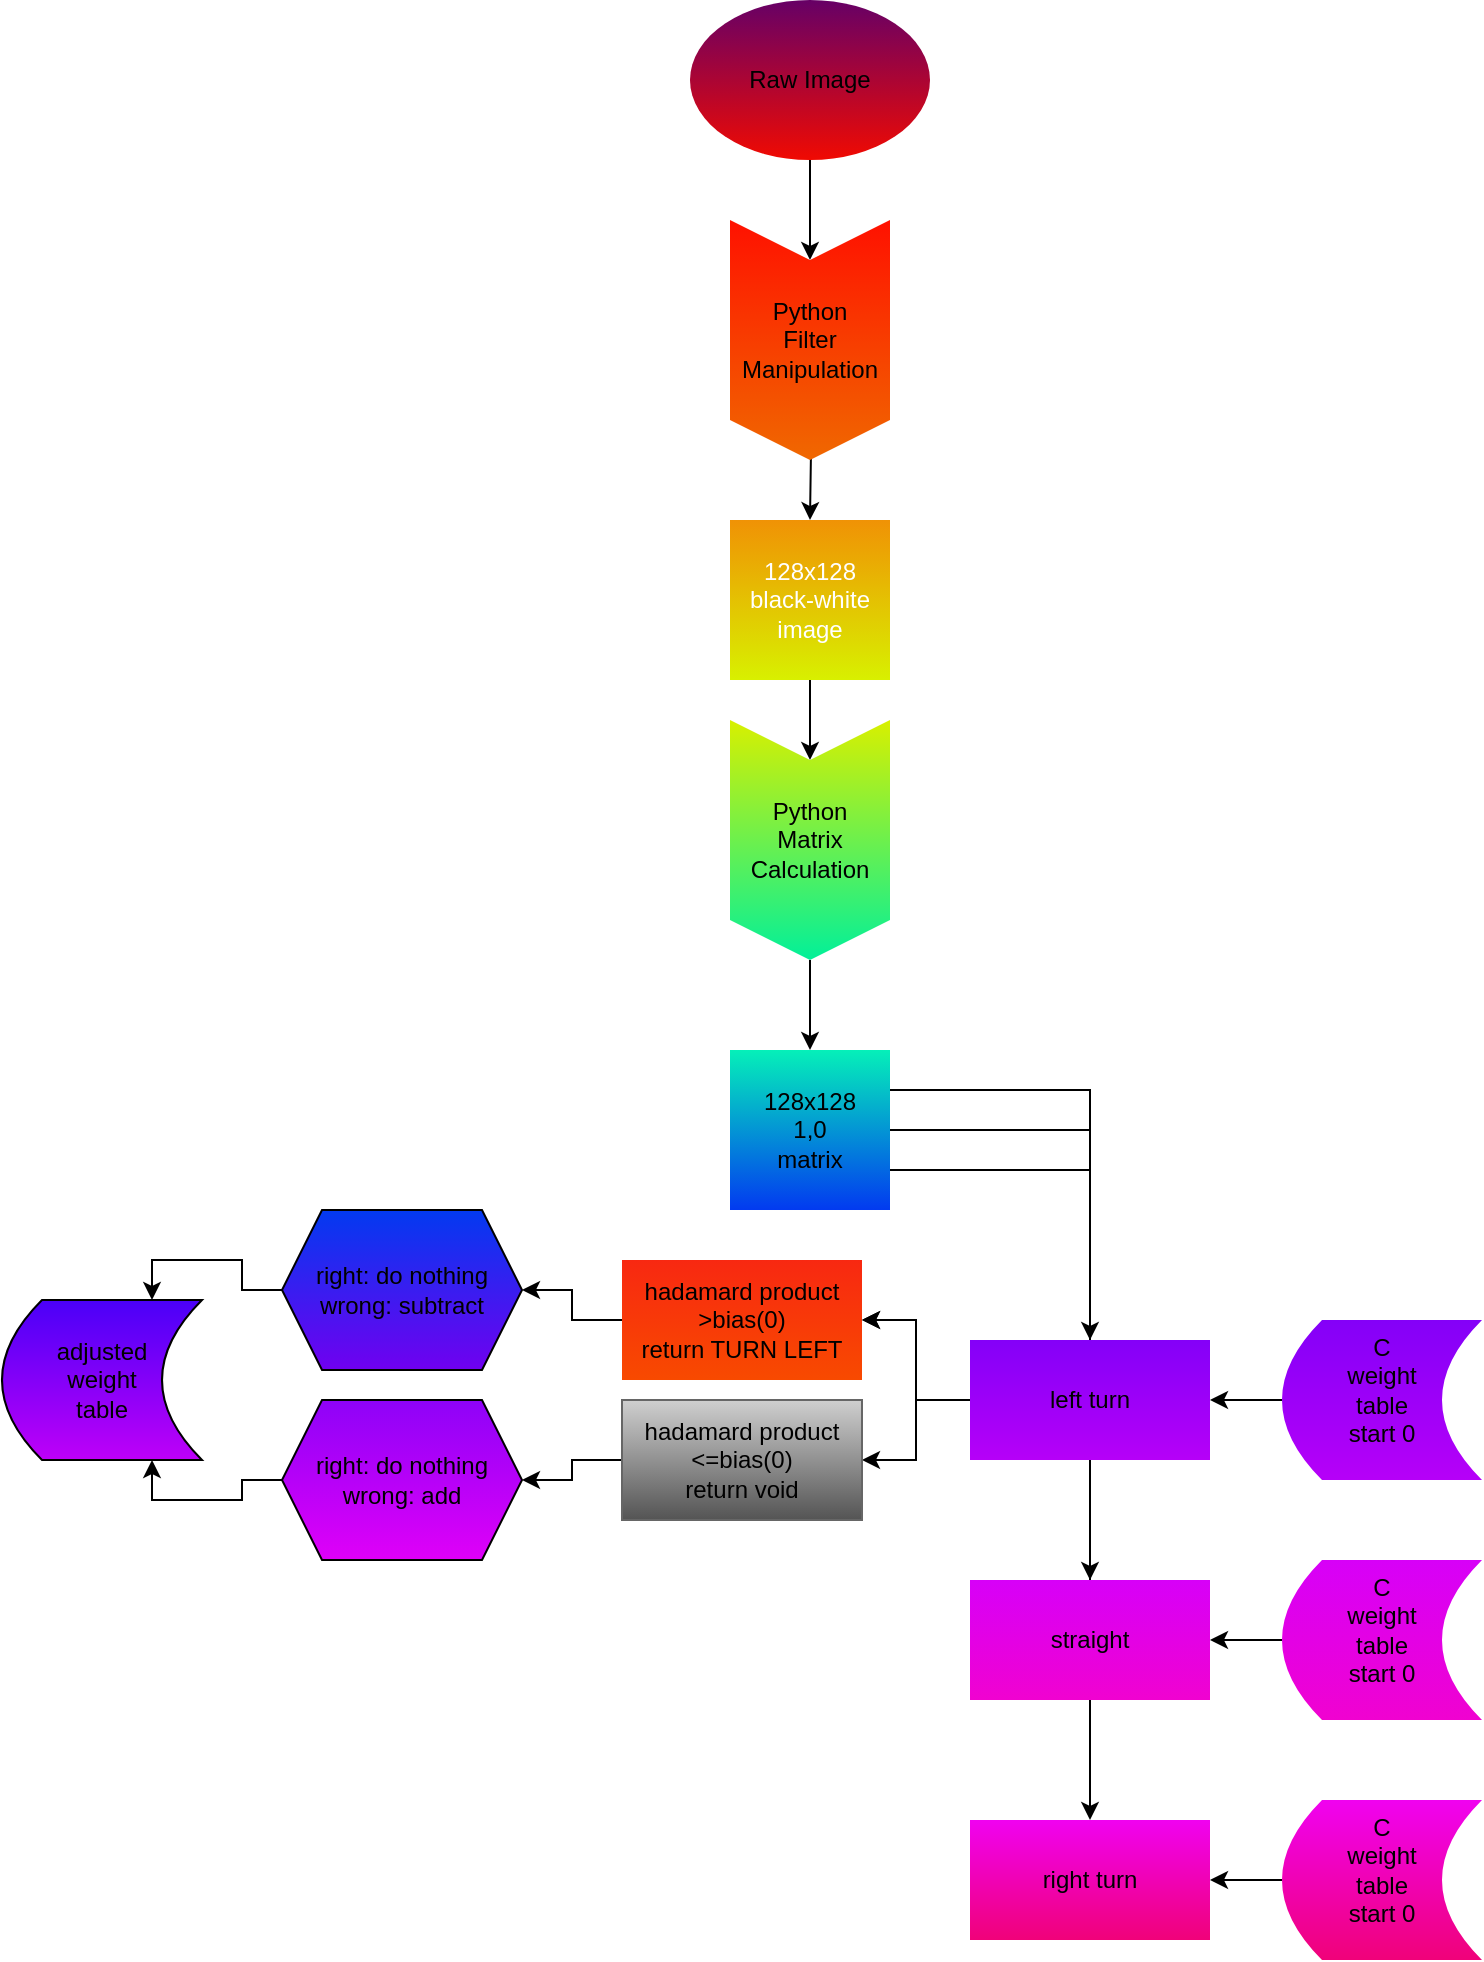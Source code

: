 <mxfile version="22.1.2" type="device">
  <diagram name="第 1 页" id="5Vdj0bUPoH5cyy4fTRvE">
    <mxGraphModel dx="1098" dy="820" grid="1" gridSize="10" guides="1" tooltips="1" connect="1" arrows="1" fold="1" page="1" pageScale="1" pageWidth="827" pageHeight="1169" math="0" shadow="0">
      <root>
        <mxCell id="0" />
        <mxCell id="1" parent="0" />
        <mxCell id="T4yrliveisCcEKMSXoTQ-6" style="edgeStyle=orthogonalEdgeStyle;rounded=0;orthogonalLoop=1;jettySize=auto;html=1;" parent="1" source="T4yrliveisCcEKMSXoTQ-1" edge="1">
          <mxGeometry relative="1" as="geometry">
            <mxPoint x="414" y="150" as="targetPoint" />
          </mxGeometry>
        </mxCell>
        <mxCell id="T4yrliveisCcEKMSXoTQ-1" value="Raw Image" style="ellipse;whiteSpace=wrap;html=1;gradientColor=#F00A02;fillColor=#660066;strokeColor=none;" parent="1" vertex="1">
          <mxGeometry x="354" y="20" width="120" height="80" as="geometry" />
        </mxCell>
        <mxCell id="T4yrliveisCcEKMSXoTQ-9" style="edgeStyle=orthogonalEdgeStyle;rounded=0;orthogonalLoop=1;jettySize=auto;html=1;entryX=0.5;entryY=0;entryDx=0;entryDy=0;" parent="1" target="T4yrliveisCcEKMSXoTQ-8" edge="1">
          <mxGeometry relative="1" as="geometry">
            <mxPoint x="414" y="210" as="sourcePoint" />
          </mxGeometry>
        </mxCell>
        <mxCell id="T4yrliveisCcEKMSXoTQ-12" style="edgeStyle=orthogonalEdgeStyle;rounded=0;orthogonalLoop=1;jettySize=auto;html=1;" parent="1" source="T4yrliveisCcEKMSXoTQ-8" target="T4yrliveisCcEKMSXoTQ-11" edge="1">
          <mxGeometry relative="1" as="geometry" />
        </mxCell>
        <mxCell id="T4yrliveisCcEKMSXoTQ-8" value="128x128&lt;br&gt;black-white&lt;br&gt;image" style="whiteSpace=wrap;html=1;aspect=fixed;fillColor=#F09205;fontColor=#ffffff;strokeColor=none;gradientColor=#D8F000;" parent="1" vertex="1">
          <mxGeometry x="374" y="280" width="80" height="80" as="geometry" />
        </mxCell>
        <mxCell id="T4yrliveisCcEKMSXoTQ-10" value="Python&lt;br&gt;Filter&lt;br&gt;Manipulation" style="shape=step;perimeter=stepPerimeter;whiteSpace=wrap;html=1;fixedSize=1;rotation=90;textDirection=rtl;fontColor=default;labelBackgroundColor=none;labelBorderColor=none;verticalAlign=middle;horizontal=0;fillColor=#FF1100;gradientColor=#F06800;strokeColor=none;gradientDirection=east;" parent="1" vertex="1">
          <mxGeometry x="354" y="150" width="120" height="80" as="geometry" />
        </mxCell>
        <mxCell id="T4yrliveisCcEKMSXoTQ-14" style="edgeStyle=orthogonalEdgeStyle;rounded=0;orthogonalLoop=1;jettySize=auto;html=1;entryX=0.5;entryY=0;entryDx=0;entryDy=0;" parent="1" source="T4yrliveisCcEKMSXoTQ-11" target="T4yrliveisCcEKMSXoTQ-13" edge="1">
          <mxGeometry relative="1" as="geometry" />
        </mxCell>
        <mxCell id="T4yrliveisCcEKMSXoTQ-11" value="Python&lt;br&gt;Matrix&lt;br&gt;Calculation&lt;br&gt;" style="shape=step;perimeter=stepPerimeter;whiteSpace=wrap;html=1;fixedSize=1;rotation=90;horizontal=0;fillColor=#D8F000;fontColor=default;strokeColor=none;gradientColor=#02F099;gradientDirection=east;" parent="1" vertex="1">
          <mxGeometry x="354" y="400" width="120" height="80" as="geometry" />
        </mxCell>
        <mxCell id="T4yrliveisCcEKMSXoTQ-47" style="edgeStyle=orthogonalEdgeStyle;rounded=0;orthogonalLoop=1;jettySize=auto;html=1;exitX=1;exitY=0.25;exitDx=0;exitDy=0;entryX=0.5;entryY=0;entryDx=0;entryDy=0;" parent="1" source="T4yrliveisCcEKMSXoTQ-13" target="T4yrliveisCcEKMSXoTQ-40" edge="1">
          <mxGeometry relative="1" as="geometry" />
        </mxCell>
        <mxCell id="T4yrliveisCcEKMSXoTQ-48" style="edgeStyle=orthogonalEdgeStyle;rounded=0;orthogonalLoop=1;jettySize=auto;html=1;exitX=1;exitY=0.5;exitDx=0;exitDy=0;entryX=0.5;entryY=0;entryDx=0;entryDy=0;" parent="1" source="T4yrliveisCcEKMSXoTQ-13" target="T4yrliveisCcEKMSXoTQ-41" edge="1">
          <mxGeometry relative="1" as="geometry" />
        </mxCell>
        <mxCell id="T4yrliveisCcEKMSXoTQ-49" style="edgeStyle=orthogonalEdgeStyle;rounded=0;orthogonalLoop=1;jettySize=auto;html=1;exitX=1;exitY=0.75;exitDx=0;exitDy=0;entryX=0.5;entryY=0;entryDx=0;entryDy=0;" parent="1" source="T4yrliveisCcEKMSXoTQ-13" target="T4yrliveisCcEKMSXoTQ-39" edge="1">
          <mxGeometry relative="1" as="geometry" />
        </mxCell>
        <mxCell id="T4yrliveisCcEKMSXoTQ-13" value="128x128&lt;br&gt;1,0&lt;br&gt;matrix" style="whiteSpace=wrap;html=1;aspect=fixed;gradientColor=#023AF0;fillColor=#05F0B9;strokeColor=none;" parent="1" vertex="1">
          <mxGeometry x="374" y="545" width="80" height="80" as="geometry" />
        </mxCell>
        <mxCell id="T4yrliveisCcEKMSXoTQ-44" value="" style="edgeStyle=orthogonalEdgeStyle;rounded=0;orthogonalLoop=1;jettySize=auto;html=1;" parent="1" source="T4yrliveisCcEKMSXoTQ-15" target="T4yrliveisCcEKMSXoTQ-40" edge="1">
          <mxGeometry relative="1" as="geometry" />
        </mxCell>
        <mxCell id="T4yrliveisCcEKMSXoTQ-15" value="C&lt;br&gt;weight&lt;br&gt;table&lt;br&gt;start 0" style="shape=dataStorage;whiteSpace=wrap;html=1;fixedSize=1;rotation=0;horizontal=1;verticalAlign=top;textDirection=rtl;labelPosition=center;verticalLabelPosition=middle;align=center;gradientColor=#B600F8;fillColor=#8400F8;strokeColor=none;" parent="1" vertex="1">
          <mxGeometry x="650" y="680" width="100" height="80" as="geometry" />
        </mxCell>
        <mxCell id="T4yrliveisCcEKMSXoTQ-39" value="right turn" style="shape=process;whiteSpace=wrap;html=1;backgroundOutline=1;strokeColor=none;gradientColor=#F00279;fillColor=#F002F0;" parent="1" vertex="1">
          <mxGeometry x="494" y="930" width="120" height="60" as="geometry" />
        </mxCell>
        <mxCell id="AJz7L6_voVuGZgc5kyRE-15" value="" style="edgeStyle=orthogonalEdgeStyle;rounded=0;orthogonalLoop=1;jettySize=auto;html=1;" parent="1" source="T4yrliveisCcEKMSXoTQ-40" target="AJz7L6_voVuGZgc5kyRE-14" edge="1">
          <mxGeometry relative="1" as="geometry" />
        </mxCell>
        <mxCell id="AJz7L6_voVuGZgc5kyRE-16" value="" style="edgeStyle=orthogonalEdgeStyle;rounded=0;orthogonalLoop=1;jettySize=auto;html=1;" parent="1" source="T4yrliveisCcEKMSXoTQ-40" target="AJz7L6_voVuGZgc5kyRE-14" edge="1">
          <mxGeometry relative="1" as="geometry" />
        </mxCell>
        <mxCell id="AJz7L6_voVuGZgc5kyRE-18" style="edgeStyle=orthogonalEdgeStyle;rounded=0;orthogonalLoop=1;jettySize=auto;html=1;entryX=1;entryY=0.5;entryDx=0;entryDy=0;" parent="1" source="T4yrliveisCcEKMSXoTQ-40" target="AJz7L6_voVuGZgc5kyRE-17" edge="1">
          <mxGeometry relative="1" as="geometry" />
        </mxCell>
        <mxCell id="T4yrliveisCcEKMSXoTQ-40" value="left turn" style="shape=process;whiteSpace=wrap;html=1;backgroundOutline=1;gradientColor=#B600F8;fillColor=#8400F8;strokeColor=none;" parent="1" vertex="1">
          <mxGeometry x="494" y="690" width="120" height="60" as="geometry" />
        </mxCell>
        <mxCell id="T4yrliveisCcEKMSXoTQ-41" value="straight" style="shape=process;whiteSpace=wrap;html=1;backgroundOutline=1;gradientColor=#F002D0;fillColor=#D700F8;strokeColor=none;" parent="1" vertex="1">
          <mxGeometry x="494" y="810" width="120" height="60" as="geometry" />
        </mxCell>
        <mxCell id="T4yrliveisCcEKMSXoTQ-45" value="" style="edgeStyle=orthogonalEdgeStyle;rounded=0;orthogonalLoop=1;jettySize=auto;html=1;" parent="1" source="T4yrliveisCcEKMSXoTQ-42" target="T4yrliveisCcEKMSXoTQ-41" edge="1">
          <mxGeometry relative="1" as="geometry" />
        </mxCell>
        <mxCell id="T4yrliveisCcEKMSXoTQ-42" value="C&lt;br&gt;weight&lt;br&gt;table&lt;br&gt;start 0" style="shape=dataStorage;whiteSpace=wrap;html=1;fixedSize=1;rotation=0;horizontal=1;verticalAlign=top;textDirection=rtl;labelPosition=center;verticalLabelPosition=middle;align=center;gradientColor=#F002D0;fillColor=#D700F8;strokeColor=none;" parent="1" vertex="1">
          <mxGeometry x="650" y="800" width="100" height="80" as="geometry" />
        </mxCell>
        <mxCell id="T4yrliveisCcEKMSXoTQ-46" value="" style="edgeStyle=orthogonalEdgeStyle;rounded=0;orthogonalLoop=1;jettySize=auto;html=1;" parent="1" source="T4yrliveisCcEKMSXoTQ-43" target="T4yrliveisCcEKMSXoTQ-39" edge="1">
          <mxGeometry relative="1" as="geometry" />
        </mxCell>
        <mxCell id="T4yrliveisCcEKMSXoTQ-43" value="C&lt;br&gt;weight&lt;br&gt;table&lt;br&gt;start 0" style="shape=dataStorage;whiteSpace=wrap;html=1;fixedSize=1;rotation=0;horizontal=1;verticalAlign=top;textDirection=rtl;labelPosition=center;verticalLabelPosition=middle;align=center;gradientColor=#F00279;fillColor=#F002F0;strokeColor=none;" parent="1" vertex="1">
          <mxGeometry x="650" y="920" width="100" height="80" as="geometry" />
        </mxCell>
        <mxCell id="AJz7L6_voVuGZgc5kyRE-23" value="" style="edgeStyle=orthogonalEdgeStyle;rounded=0;orthogonalLoop=1;jettySize=auto;html=1;" parent="1" source="AJz7L6_voVuGZgc5kyRE-14" target="AJz7L6_voVuGZgc5kyRE-20" edge="1">
          <mxGeometry relative="1" as="geometry" />
        </mxCell>
        <mxCell id="AJz7L6_voVuGZgc5kyRE-14" value="hadamard product&lt;br&gt;&amp;gt;bias(0)&lt;br&gt;return TURN LEFT" style="whiteSpace=wrap;html=1;fillColor=#F82811;strokeColor=none;gradientColor=#F84A00;" parent="1" vertex="1">
          <mxGeometry x="320" y="650" width="120" height="60" as="geometry" />
        </mxCell>
        <mxCell id="AJz7L6_voVuGZgc5kyRE-25" value="" style="edgeStyle=orthogonalEdgeStyle;rounded=0;orthogonalLoop=1;jettySize=auto;html=1;" parent="1" source="AJz7L6_voVuGZgc5kyRE-17" target="AJz7L6_voVuGZgc5kyRE-24" edge="1">
          <mxGeometry relative="1" as="geometry" />
        </mxCell>
        <mxCell id="AJz7L6_voVuGZgc5kyRE-17" value="hadamard product&lt;br&gt;&amp;lt;=bias(0)&lt;br&gt;return void" style="whiteSpace=wrap;html=1;fillColor=#CFCFCF;fontColor=default;strokeColor=#666666;gradientColor=#545454;" parent="1" vertex="1">
          <mxGeometry x="320" y="720" width="120" height="60" as="geometry" />
        </mxCell>
        <mxCell id="AJz7L6_voVuGZgc5kyRE-28" style="edgeStyle=orthogonalEdgeStyle;rounded=0;orthogonalLoop=1;jettySize=auto;html=1;exitX=0;exitY=0.5;exitDx=0;exitDy=0;entryX=0.75;entryY=0;entryDx=0;entryDy=0;" parent="1" source="AJz7L6_voVuGZgc5kyRE-20" target="AJz7L6_voVuGZgc5kyRE-26" edge="1">
          <mxGeometry relative="1" as="geometry" />
        </mxCell>
        <mxCell id="AJz7L6_voVuGZgc5kyRE-20" value="right: do nothing&lt;br&gt;wrong: subtract" style="shape=hexagon;perimeter=hexagonPerimeter2;whiteSpace=wrap;html=1;fixedSize=1;gradientColor=#7000F0;fillColor=#023AF0;" parent="1" vertex="1">
          <mxGeometry x="150" y="625" width="120" height="80" as="geometry" />
        </mxCell>
        <mxCell id="AJz7L6_voVuGZgc5kyRE-29" style="edgeStyle=orthogonalEdgeStyle;rounded=0;orthogonalLoop=1;jettySize=auto;html=1;exitX=0;exitY=0.5;exitDx=0;exitDy=0;entryX=0.75;entryY=1;entryDx=0;entryDy=0;" parent="1" source="AJz7L6_voVuGZgc5kyRE-24" target="AJz7L6_voVuGZgc5kyRE-26" edge="1">
          <mxGeometry relative="1" as="geometry" />
        </mxCell>
        <mxCell id="AJz7L6_voVuGZgc5kyRE-24" value="right: do nothing&lt;br&gt;wrong: add" style="shape=hexagon;perimeter=hexagonPerimeter2;whiteSpace=wrap;html=1;fixedSize=1;gradientColor=#DF00F8;fillColor=#8E02F8;" parent="1" vertex="1">
          <mxGeometry x="150" y="720" width="120" height="80" as="geometry" />
        </mxCell>
        <mxCell id="AJz7L6_voVuGZgc5kyRE-26" value="adjusted&lt;br&gt;weight&lt;br&gt;table" style="shape=dataStorage;whiteSpace=wrap;html=1;fixedSize=1;gradientColor=#BE00F8;fillColor=#4A00F8;" parent="1" vertex="1">
          <mxGeometry x="10" y="670" width="100" height="80" as="geometry" />
        </mxCell>
      </root>
    </mxGraphModel>
  </diagram>
</mxfile>
